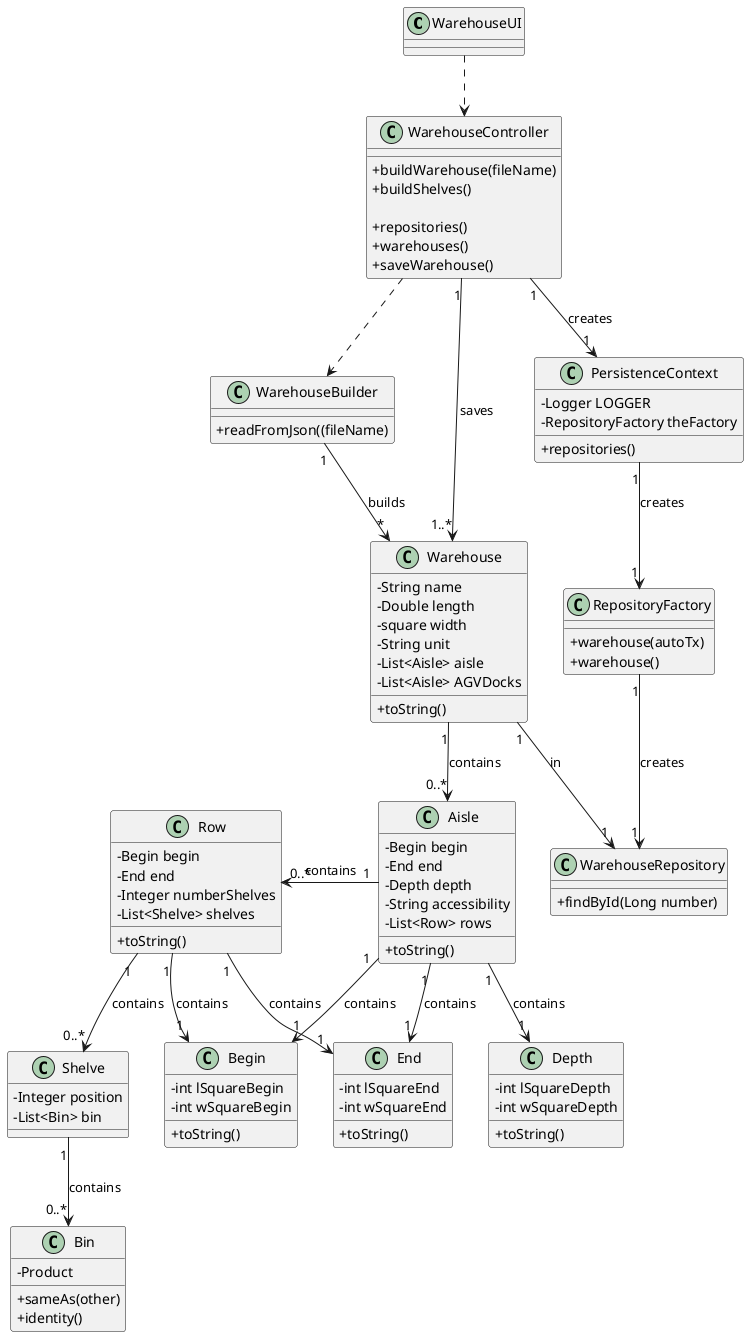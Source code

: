 @startuml
skinparam classAttributeIconSize 0

Class "WarehouseUI"{
}

Class "WarehouseController"{
+buildWarehouse(fileName)
+buildShelves()

+repositories()
+warehouses()
+saveWarehouse()
}




class "Warehouse"{
     -String name
     -Double length
     -square width
     -String unit
     -List<Aisle> aisle
     -List<Aisle> AGVDocks
     +toString()
}

class "Aisle"{
     -Begin begin
     -End end
     -Depth depth
     -String accessibility
     -List<Row> rows
     +toString()
}

class "Row"{
     -Begin begin
     -End end
     -Integer numberShelves
     -List<Shelve> shelves
     +toString()
}

class "Shelve"{
     -Integer position
     -List<Bin> bin
}

class "Bin"{
     -Product
     +sameAs(other)
     +identity()
}

class "Begin"{
     -int lSquareBegin
     -int wSquareBegin
     +toString()
}
class "End"{
     -int lSquareEnd
     -int wSquareEnd
     +toString()
}
class "Depth"{
     -int lSquareDepth
     -int wSquareDepth
     +toString()
}





class WarehouseBuilder {
+readFromJson((fileName)
}

class PersistenceContext {
-Logger LOGGER
-RepositoryFactory theFactory
+repositories()
}

class RepositoryFactory{
+warehouse(autoTx)
+warehouse()
}

class WarehouseRepository{
+findById(Long number)
}


WarehouseUI ..> WarehouseController
WarehouseController..> WarehouseBuilder
WarehouseBuilder "1" --> "*" Warehouse : builds

Aisle "0..*" <-u- "1" Warehouse : contains
Row "0..*" <-r- "1" Aisle : contains
Shelve "0..*" <-u- "1" Row : contains
Bin "0..*" <-u- "1" Shelve : contains

Begin "1" <-u- "1" Aisle : contains
End "1" <-u- "1" Aisle : contains
Depth "1" <-u- "1" Aisle : contains

Begin "1" <-l- "1" Row : contains
End "1" <-l- "1" Row : contains


"WarehouseController" "1" --> "1" "PersistenceContext" :creates


"PersistenceContext" "1" --> "1" "RepositoryFactory" :creates


"RepositoryFactory" "1" --> "1" "WarehouseRepository"  :creates

"WarehouseController" "1" --> "1..*" "Warehouse" :saves

"Warehouse" "1" --> "1" "WarehouseRepository" :in

@enduml